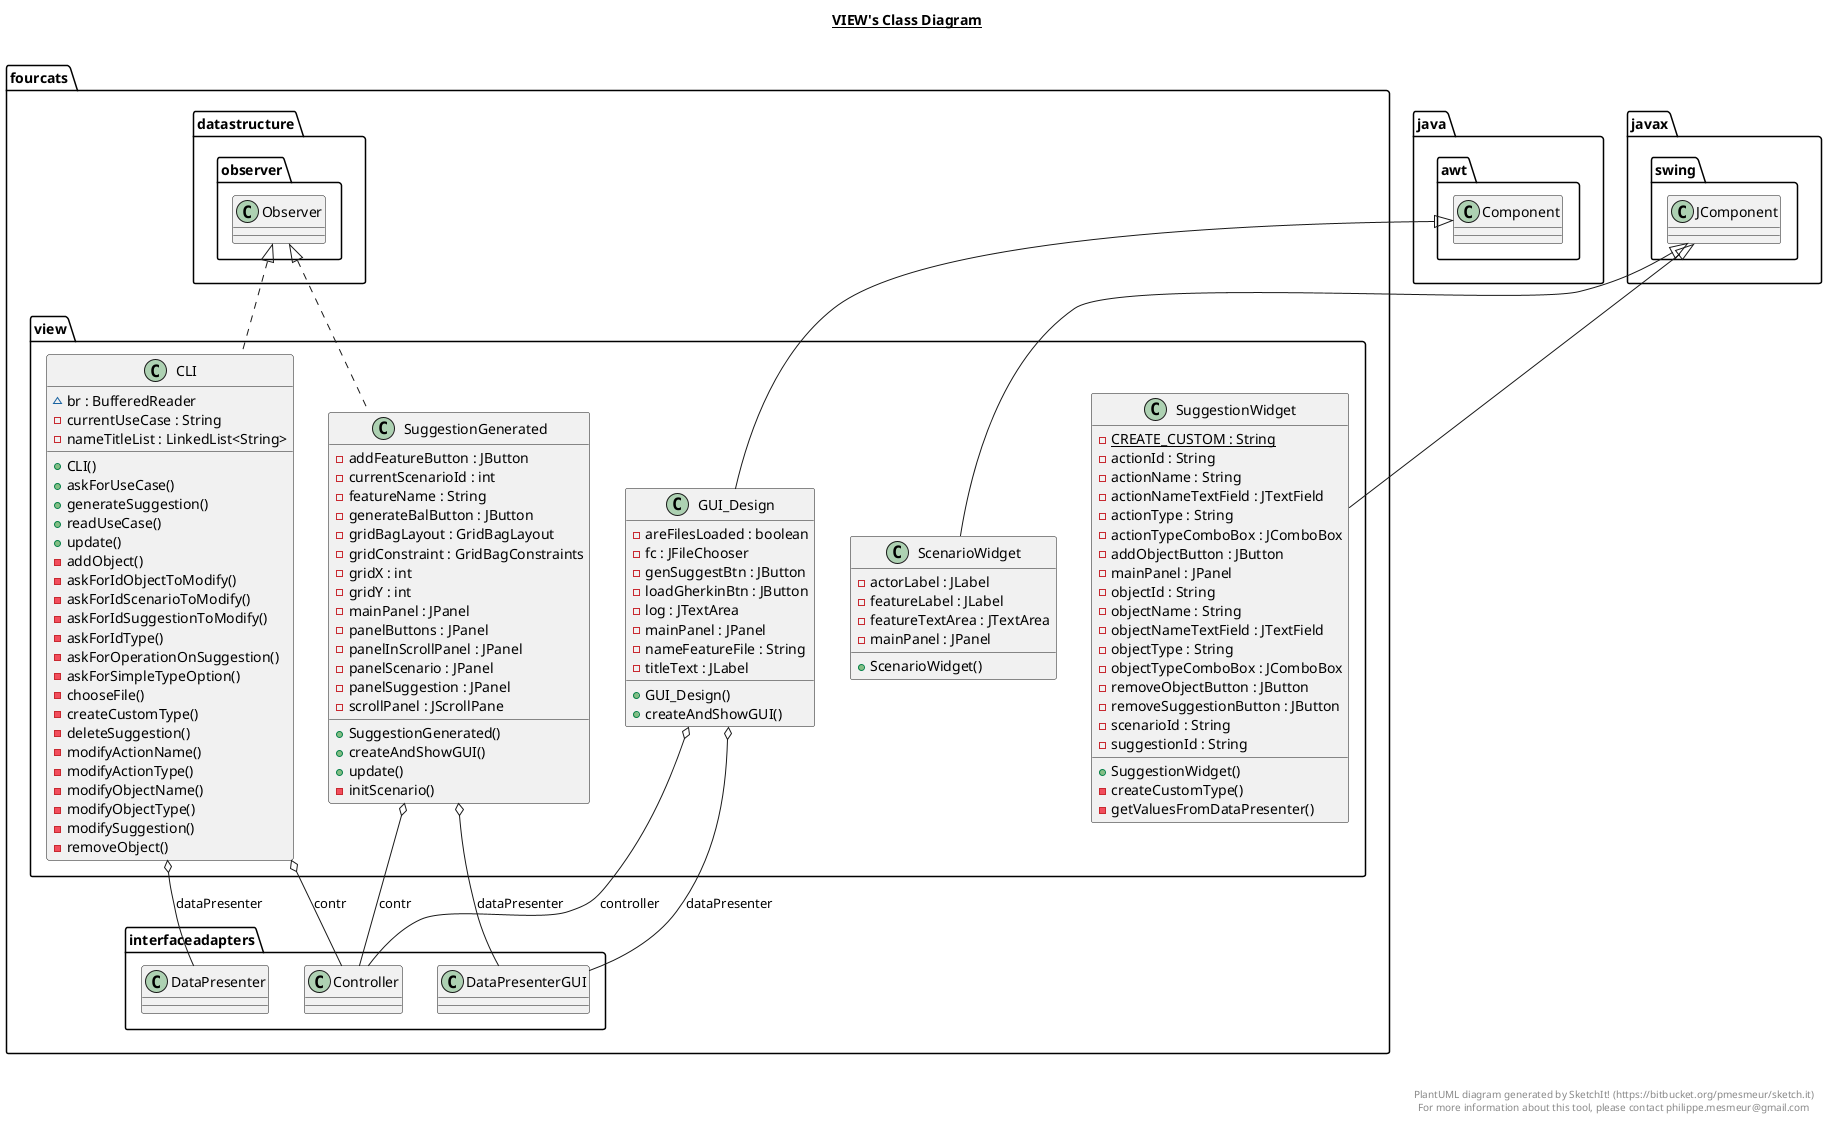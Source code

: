 @startuml

title __VIEW's Class Diagram__\n

  namespace fourcats {
    namespace view {
      class fourcats.view.CLI {
          ~ br : BufferedReader
          - currentUseCase : String
          - nameTitleList : LinkedList<String>
          + CLI()
          + askForUseCase()
          + generateSuggestion()
          + readUseCase()
          + update()
          - addObject()
          - askForIdObjectToModify()
          - askForIdScenarioToModify()
          - askForIdSuggestionToModify()
          - askForIdType()
          - askForOperationOnSuggestion()
          - askForSimpleTypeOption()
          - chooseFile()
          - createCustomType()
          - deleteSuggestion()
          - modifyActionName()
          - modifyActionType()
          - modifyObjectName()
          - modifyObjectType()
          - modifySuggestion()
          - removeObject()
      }
    }
  }
  

  namespace fourcats {
    namespace view {
      class fourcats.view.GUI_Design {
          - areFilesLoaded : boolean
          - fc : JFileChooser
          - genSuggestBtn : JButton
          - loadGherkinBtn : JButton
          - log : JTextArea
          - mainPanel : JPanel
          - nameFeatureFile : String
          - titleText : JLabel
          + GUI_Design()
          + createAndShowGUI()
      }
    }
  }
  

  namespace fourcats {
    namespace view {
      class fourcats.view.ScenarioWidget {
          - actorLabel : JLabel
          - featureLabel : JLabel
          - featureTextArea : JTextArea
          - mainPanel : JPanel
          + ScenarioWidget()
      }
    }
  }
  

  namespace fourcats {
    namespace view {
      class fourcats.view.SuggestionGenerated {
          - addFeatureButton : JButton
          - currentScenarioId : int
          - featureName : String
          - generateBalButton : JButton
          - gridBagLayout : GridBagLayout
          - gridConstraint : GridBagConstraints
          - gridX : int
          - gridY : int
          - mainPanel : JPanel
          - panelButtons : JPanel
          - panelInScrollPanel : JPanel
          - panelScenario : JPanel
          - panelSuggestion : JPanel
          - scrollPanel : JScrollPane
          + SuggestionGenerated()
          + createAndShowGUI()
          + update()
          - initScenario()
      }
    }
  }
  

  namespace fourcats {
    namespace view {
      class fourcats.view.SuggestionWidget {
          {static} - CREATE_CUSTOM : String
          - actionId : String
          - actionName : String
          - actionNameTextField : JTextField
          - actionType : String
          - actionTypeComboBox : JComboBox
          - addObjectButton : JButton
          - mainPanel : JPanel
          - objectId : String
          - objectName : String
          - objectNameTextField : JTextField
          - objectType : String
          - objectTypeComboBox : JComboBox
          - removeObjectButton : JButton
          - removeSuggestionButton : JButton
          - scenarioId : String
          - suggestionId : String
          + SuggestionWidget()
          - createCustomType()
          - getValuesFromDataPresenter()
      }
    }
  }
  

  fourcats.view.CLI .up.|> fourcats.datastructure.observer.Observer
  fourcats.view.CLI o-- fourcats.interfaceadapters.Controller : contr
  fourcats.view.CLI o-- fourcats.interfaceadapters.DataPresenter : dataPresenter
  fourcats.view.GUI_Design -up-|> java.awt.Component
  fourcats.view.GUI_Design o-- fourcats.interfaceadapters.Controller : controller
  fourcats.view.GUI_Design o-- fourcats.interfaceadapters.DataPresenterGUI : dataPresenter
  fourcats.view.ScenarioWidget -up-|> javax.swing.JComponent
  fourcats.view.SuggestionGenerated .up.|> fourcats.datastructure.observer.Observer
  fourcats.view.SuggestionGenerated o-- fourcats.interfaceadapters.Controller : contr
  fourcats.view.SuggestionGenerated o-- fourcats.interfaceadapters.DataPresenterGUI : dataPresenter
  fourcats.view.SuggestionWidget -up-|> javax.swing.JComponent


right footer


PlantUML diagram generated by SketchIt! (https://bitbucket.org/pmesmeur/sketch.it)
For more information about this tool, please contact philippe.mesmeur@gmail.com
endfooter

@enduml
